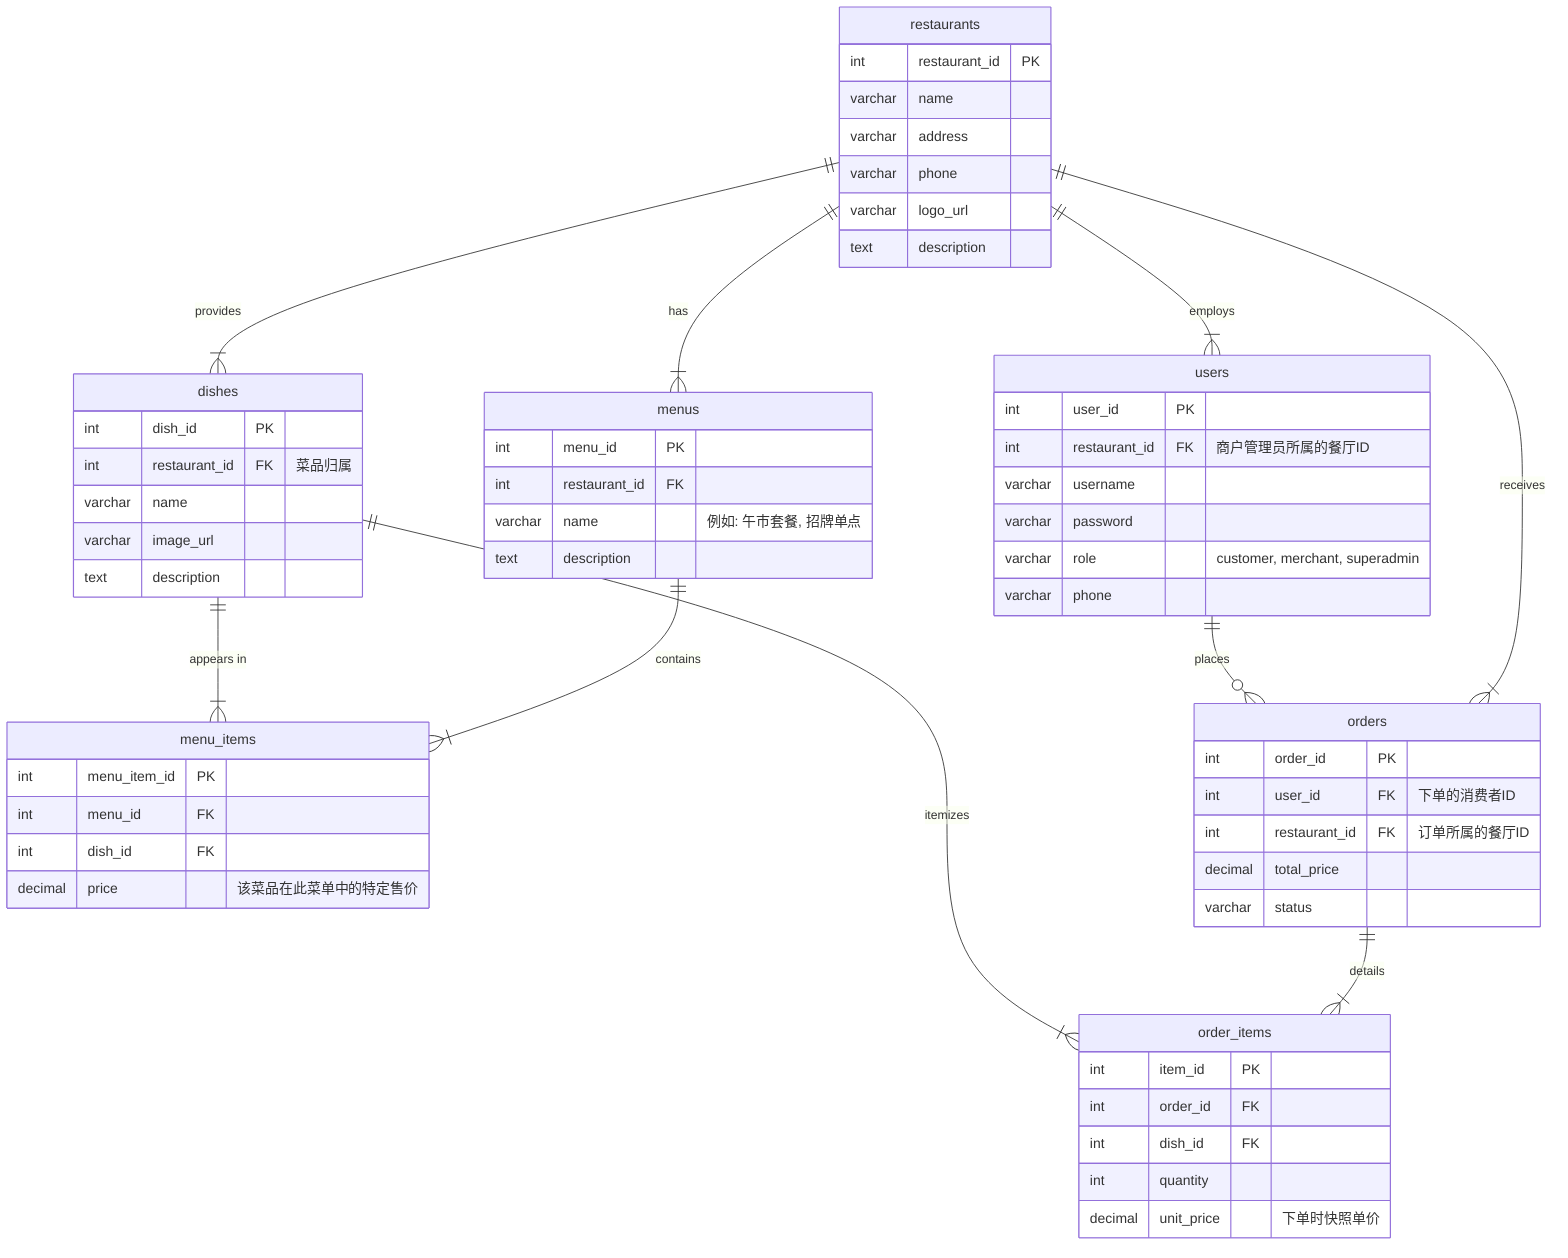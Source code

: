 erDiagram
    restaurants {
        int restaurant_id PK
        varchar name
        varchar address
        varchar phone
        varchar logo_url
        text description
    }

    users {
        int user_id PK
        int restaurant_id FK "商户管理员所属的餐厅ID"
        varchar username
        varchar password
        varchar role "customer, merchant, superadmin"
        varchar phone
    }

    menus {
        int menu_id PK
        int restaurant_id FK
        varchar name "例如: 午市套餐, 招牌单点"
        text description
    }

    dishes {
        int dish_id PK
        int restaurant_id FK "菜品归属"
        varchar name
        varchar image_url
        text description
    }

    menu_items {
        int menu_item_id PK
        int menu_id FK
        int dish_id FK
        decimal price "该菜品在此菜单中的特定售价"
    }

    orders {
        int order_id PK
        int user_id FK "下单的消费者ID"
        int restaurant_id FK "订单所属的餐厅ID"
        decimal total_price
        varchar status
    }

    order_items {
        int item_id PK
        int order_id FK
        int dish_id FK
        int quantity
        decimal unit_price "下单时快照单价"
    }

    restaurants ||--|{ users : "employs"
    restaurants ||--|{ menus : "has"
    restaurants ||--|{ dishes : "provides"
    restaurants ||--|{ orders : "receives"
    
    users ||--o{ orders : "places"
    
    menus ||--|{ menu_items : "contains"
    dishes ||--|{ menu_items : "appears in"

    orders ||--|{ order_items : "details"
    dishes ||--|{ order_items : "itemizes"